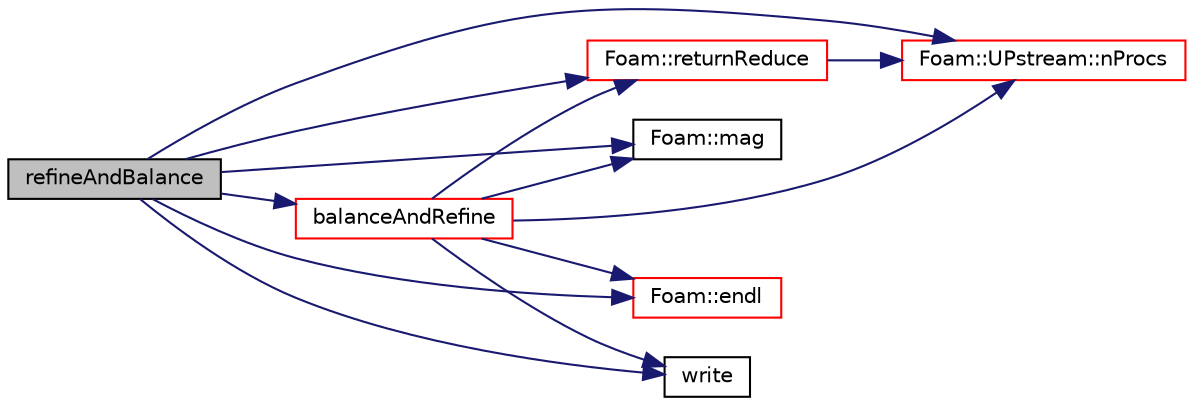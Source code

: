 digraph "refineAndBalance"
{
  bgcolor="transparent";
  edge [fontname="Helvetica",fontsize="10",labelfontname="Helvetica",labelfontsize="10"];
  node [fontname="Helvetica",fontsize="10",shape=record];
  rankdir="LR";
  Node4081 [label="refineAndBalance",height=0.2,width=0.4,color="black", fillcolor="grey75", style="filled", fontcolor="black"];
  Node4081 -> Node4082 [color="midnightblue",fontsize="10",style="solid",fontname="Helvetica"];
  Node4082 [label="balanceAndRefine",height=0.2,width=0.4,color="red",URL="$a25857.html#a02af88fa15d03fdfdc48254ccdd2a45c",tooltip="Balance before refining some cells. "];
  Node4082 -> Node4083 [color="midnightblue",fontsize="10",style="solid",fontname="Helvetica"];
  Node4083 [label="Foam::UPstream::nProcs",height=0.2,width=0.4,color="red",URL="$a27377.html#aada0e04d8127eda8ee95be0772754a4f",tooltip="Number of processes in parallel run. "];
  Node4082 -> Node4085 [color="midnightblue",fontsize="10",style="solid",fontname="Helvetica"];
  Node4085 [label="Foam::returnReduce",height=0.2,width=0.4,color="red",URL="$a21851.html#a8d528a67d2a9c6fe4fb94bc86872624b"];
  Node4085 -> Node4083 [color="midnightblue",fontsize="10",style="solid",fontname="Helvetica"];
  Node4082 -> Node4106 [color="midnightblue",fontsize="10",style="solid",fontname="Helvetica"];
  Node4106 [label="Foam::mag",height=0.2,width=0.4,color="black",URL="$a21851.html#a929da2a3fdcf3dacbbe0487d3a330dae"];
  Node4082 -> Node4089 [color="midnightblue",fontsize="10",style="solid",fontname="Helvetica"];
  Node4089 [label="Foam::endl",height=0.2,width=0.4,color="red",URL="$a21851.html#a2db8fe02a0d3909e9351bb4275b23ce4",tooltip="Add newline and flush stream. "];
  Node4082 -> Node4107 [color="midnightblue",fontsize="10",style="solid",fontname="Helvetica"];
  Node4107 [label="write",height=0.2,width=0.4,color="black",URL="$a20072.html#a8f30b3c2179b03a7acf273e9dea43342"];
  Node4081 -> Node4089 [color="midnightblue",fontsize="10",style="solid",fontname="Helvetica"];
  Node4081 -> Node4106 [color="midnightblue",fontsize="10",style="solid",fontname="Helvetica"];
  Node4081 -> Node4083 [color="midnightblue",fontsize="10",style="solid",fontname="Helvetica"];
  Node4081 -> Node4085 [color="midnightblue",fontsize="10",style="solid",fontname="Helvetica"];
  Node4081 -> Node4107 [color="midnightblue",fontsize="10",style="solid",fontname="Helvetica"];
}

